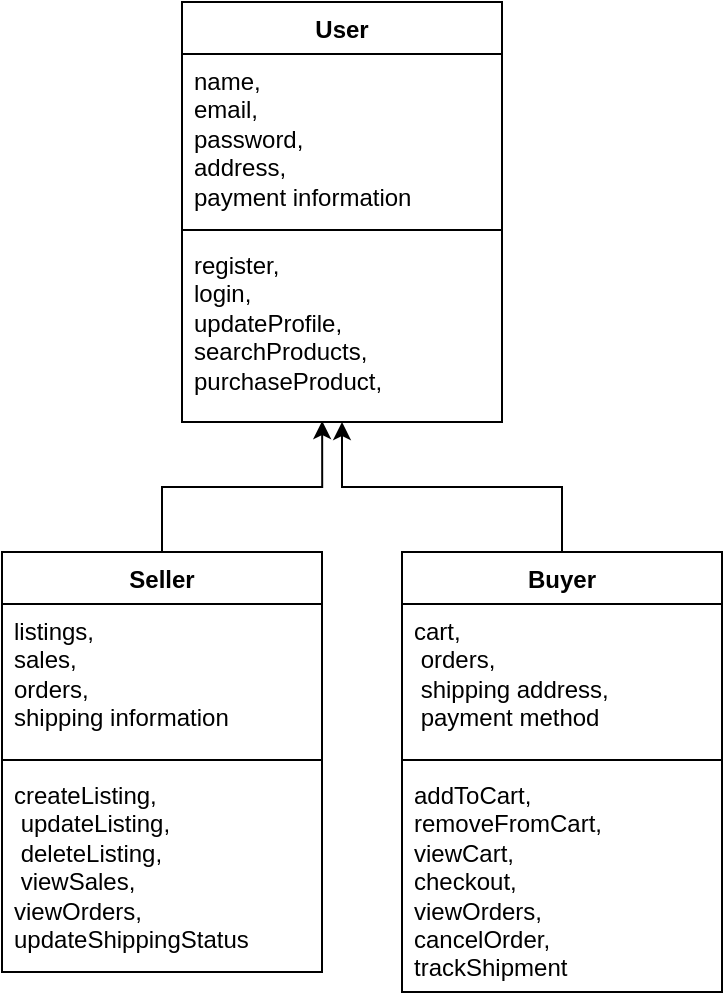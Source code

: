 <mxfile version="21.0.8" type="github">
  <diagram id="C5RBs43oDa-KdzZeNtuy" name="Page-1">
    <mxGraphModel dx="1103" dy="1770" grid="1" gridSize="10" guides="1" tooltips="1" connect="1" arrows="1" fold="1" page="1" pageScale="1" pageWidth="827" pageHeight="1169" math="0" shadow="0">
      <root>
        <mxCell id="WIyWlLk6GJQsqaUBKTNV-0" />
        <mxCell id="WIyWlLk6GJQsqaUBKTNV-1" parent="WIyWlLk6GJQsqaUBKTNV-0" />
        <mxCell id="TPd_UkdJ5GylCnmPUM9_-1" value="User" style="swimlane;fontStyle=1;align=center;verticalAlign=top;childLayout=stackLayout;horizontal=1;startSize=26;horizontalStack=0;resizeParent=1;resizeParentMax=0;resizeLast=0;collapsible=1;marginBottom=0;whiteSpace=wrap;html=1;" vertex="1" parent="WIyWlLk6GJQsqaUBKTNV-1">
          <mxGeometry x="310" y="-50" width="160" height="210" as="geometry" />
        </mxCell>
        <mxCell id="TPd_UkdJ5GylCnmPUM9_-16" value="name, &lt;br&gt;email,&lt;br&gt;password, &lt;br&gt;address, &lt;br&gt;payment information" style="text;strokeColor=none;fillColor=none;align=left;verticalAlign=top;spacingLeft=4;spacingRight=4;overflow=hidden;rotatable=0;points=[[0,0.5],[1,0.5]];portConstraint=eastwest;whiteSpace=wrap;html=1;" vertex="1" parent="TPd_UkdJ5GylCnmPUM9_-1">
          <mxGeometry y="26" width="160" height="84" as="geometry" />
        </mxCell>
        <mxCell id="TPd_UkdJ5GylCnmPUM9_-3" value="" style="line;strokeWidth=1;fillColor=none;align=left;verticalAlign=middle;spacingTop=-1;spacingLeft=3;spacingRight=3;rotatable=0;labelPosition=right;points=[];portConstraint=eastwest;strokeColor=inherit;" vertex="1" parent="TPd_UkdJ5GylCnmPUM9_-1">
          <mxGeometry y="110" width="160" height="8" as="geometry" />
        </mxCell>
        <mxCell id="TPd_UkdJ5GylCnmPUM9_-4" value="register, &lt;br&gt;login,&lt;br&gt;updateProfile,&amp;nbsp; searchProducts, purchaseProduct,&amp;nbsp;&lt;br&gt;" style="text;strokeColor=none;fillColor=none;align=left;verticalAlign=top;spacingLeft=4;spacingRight=4;overflow=hidden;rotatable=0;points=[[0,0.5],[1,0.5]];portConstraint=eastwest;whiteSpace=wrap;html=1;" vertex="1" parent="TPd_UkdJ5GylCnmPUM9_-1">
          <mxGeometry y="118" width="160" height="92" as="geometry" />
        </mxCell>
        <mxCell id="TPd_UkdJ5GylCnmPUM9_-18" style="edgeStyle=orthogonalEdgeStyle;rounded=0;orthogonalLoop=1;jettySize=auto;html=1;entryX=0.438;entryY=0.995;entryDx=0;entryDy=0;entryPerimeter=0;" edge="1" parent="WIyWlLk6GJQsqaUBKTNV-1" source="TPd_UkdJ5GylCnmPUM9_-5" target="TPd_UkdJ5GylCnmPUM9_-4">
          <mxGeometry relative="1" as="geometry" />
        </mxCell>
        <mxCell id="TPd_UkdJ5GylCnmPUM9_-5" value="Seller" style="swimlane;fontStyle=1;align=center;verticalAlign=top;childLayout=stackLayout;horizontal=1;startSize=26;horizontalStack=0;resizeParent=1;resizeParentMax=0;resizeLast=0;collapsible=1;marginBottom=0;whiteSpace=wrap;html=1;" vertex="1" parent="WIyWlLk6GJQsqaUBKTNV-1">
          <mxGeometry x="220" y="225" width="160" height="210" as="geometry" />
        </mxCell>
        <mxCell id="TPd_UkdJ5GylCnmPUM9_-6" value="listings, &lt;br&gt;sales,&lt;br&gt;orders,&lt;br&gt;shipping information" style="text;strokeColor=none;fillColor=none;align=left;verticalAlign=top;spacingLeft=4;spacingRight=4;overflow=hidden;rotatable=0;points=[[0,0.5],[1,0.5]];portConstraint=eastwest;whiteSpace=wrap;html=1;" vertex="1" parent="TPd_UkdJ5GylCnmPUM9_-5">
          <mxGeometry y="26" width="160" height="74" as="geometry" />
        </mxCell>
        <mxCell id="TPd_UkdJ5GylCnmPUM9_-7" value="" style="line;strokeWidth=1;fillColor=none;align=left;verticalAlign=middle;spacingTop=-1;spacingLeft=3;spacingRight=3;rotatable=0;labelPosition=right;points=[];portConstraint=eastwest;strokeColor=inherit;" vertex="1" parent="TPd_UkdJ5GylCnmPUM9_-5">
          <mxGeometry y="100" width="160" height="8" as="geometry" />
        </mxCell>
        <mxCell id="TPd_UkdJ5GylCnmPUM9_-8" value="createListing,&lt;br&gt;&amp;nbsp;updateListing,&lt;br&gt;&amp;nbsp;deleteListing,&lt;br&gt;&amp;nbsp;viewSales, &lt;br&gt;viewOrders, updateShippingStatus" style="text;strokeColor=none;fillColor=none;align=left;verticalAlign=top;spacingLeft=4;spacingRight=4;overflow=hidden;rotatable=0;points=[[0,0.5],[1,0.5]];portConstraint=eastwest;whiteSpace=wrap;html=1;" vertex="1" parent="TPd_UkdJ5GylCnmPUM9_-5">
          <mxGeometry y="108" width="160" height="102" as="geometry" />
        </mxCell>
        <mxCell id="TPd_UkdJ5GylCnmPUM9_-19" style="edgeStyle=orthogonalEdgeStyle;rounded=0;orthogonalLoop=1;jettySize=auto;html=1;entryX=0.5;entryY=1;entryDx=0;entryDy=0;entryPerimeter=0;" edge="1" parent="WIyWlLk6GJQsqaUBKTNV-1" source="TPd_UkdJ5GylCnmPUM9_-9" target="TPd_UkdJ5GylCnmPUM9_-4">
          <mxGeometry relative="1" as="geometry" />
        </mxCell>
        <mxCell id="TPd_UkdJ5GylCnmPUM9_-9" value="Buyer" style="swimlane;fontStyle=1;align=center;verticalAlign=top;childLayout=stackLayout;horizontal=1;startSize=26;horizontalStack=0;resizeParent=1;resizeParentMax=0;resizeLast=0;collapsible=1;marginBottom=0;whiteSpace=wrap;html=1;" vertex="1" parent="WIyWlLk6GJQsqaUBKTNV-1">
          <mxGeometry x="420" y="225" width="160" height="220" as="geometry" />
        </mxCell>
        <mxCell id="TPd_UkdJ5GylCnmPUM9_-10" value="cart,&lt;br&gt;&amp;nbsp;orders,&lt;br&gt;&amp;nbsp;shipping address,&lt;br&gt;&amp;nbsp;payment method" style="text;strokeColor=none;fillColor=none;align=left;verticalAlign=top;spacingLeft=4;spacingRight=4;overflow=hidden;rotatable=0;points=[[0,0.5],[1,0.5]];portConstraint=eastwest;whiteSpace=wrap;html=1;" vertex="1" parent="TPd_UkdJ5GylCnmPUM9_-9">
          <mxGeometry y="26" width="160" height="74" as="geometry" />
        </mxCell>
        <mxCell id="TPd_UkdJ5GylCnmPUM9_-11" value="" style="line;strokeWidth=1;fillColor=none;align=left;verticalAlign=middle;spacingTop=-1;spacingLeft=3;spacingRight=3;rotatable=0;labelPosition=right;points=[];portConstraint=eastwest;strokeColor=inherit;" vertex="1" parent="TPd_UkdJ5GylCnmPUM9_-9">
          <mxGeometry y="100" width="160" height="8" as="geometry" />
        </mxCell>
        <mxCell id="TPd_UkdJ5GylCnmPUM9_-12" value="addToCart, removeFromCart,&lt;br&gt;viewCart,&lt;br&gt;checkout, &lt;br&gt;viewOrders,&lt;br&gt;cancelOrder,&lt;br&gt;trackShipment" style="text;strokeColor=none;fillColor=none;align=left;verticalAlign=top;spacingLeft=4;spacingRight=4;overflow=hidden;rotatable=0;points=[[0,0.5],[1,0.5]];portConstraint=eastwest;whiteSpace=wrap;html=1;" vertex="1" parent="TPd_UkdJ5GylCnmPUM9_-9">
          <mxGeometry y="108" width="160" height="112" as="geometry" />
        </mxCell>
      </root>
    </mxGraphModel>
  </diagram>
</mxfile>

